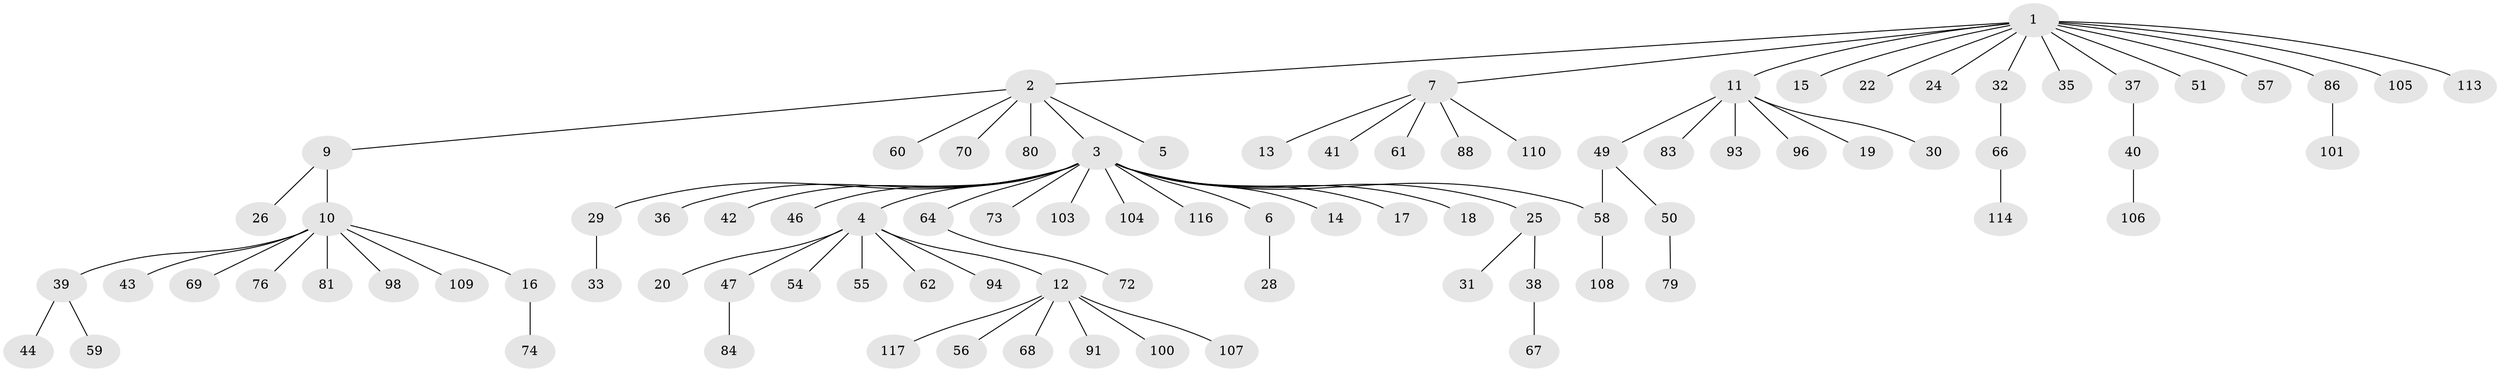 // original degree distribution, {14: 0.008547008547008548, 7: 0.017094017094017096, 18: 0.008547008547008548, 9: 0.017094017094017096, 1: 0.6581196581196581, 3: 0.06837606837606838, 4: 0.03418803418803419, 8: 0.008547008547008548, 2: 0.17094017094017094, 5: 0.008547008547008548}
// Generated by graph-tools (version 1.1) at 2025/41/03/06/25 10:41:47]
// undirected, 89 vertices, 89 edges
graph export_dot {
graph [start="1"]
  node [color=gray90,style=filled];
  1 [super="+82"];
  2 [super="+21"];
  3 [super="+23"];
  4 [super="+99"];
  5;
  6 [super="+8"];
  7 [super="+27"];
  9 [super="+65"];
  10 [super="+92"];
  11 [super="+48"];
  12 [super="+45"];
  13;
  14;
  15;
  16 [super="+53"];
  17;
  18;
  19 [super="+87"];
  20 [super="+78"];
  22;
  24;
  25 [super="+71"];
  26;
  28 [super="+75"];
  29;
  30 [super="+77"];
  31;
  32 [super="+90"];
  33 [super="+34"];
  35;
  36 [super="+115"];
  37;
  38;
  39 [super="+112"];
  40 [super="+111"];
  41;
  42 [super="+52"];
  43;
  44;
  46;
  47;
  49;
  50 [super="+63"];
  51 [super="+89"];
  54;
  55;
  56;
  57;
  58 [super="+85"];
  59;
  60;
  61;
  62;
  64 [super="+95"];
  66;
  67;
  68;
  69;
  70;
  72;
  73 [super="+102"];
  74;
  76;
  79;
  80 [super="+97"];
  81;
  83;
  84;
  86;
  88;
  91;
  93;
  94;
  96;
  98;
  100;
  101;
  103;
  104;
  105;
  106;
  107;
  108;
  109;
  110;
  113;
  114;
  116;
  117;
  1 -- 2;
  1 -- 7;
  1 -- 11;
  1 -- 15;
  1 -- 22;
  1 -- 24;
  1 -- 32;
  1 -- 35;
  1 -- 37;
  1 -- 51;
  1 -- 57;
  1 -- 86;
  1 -- 113;
  1 -- 105;
  2 -- 3;
  2 -- 5;
  2 -- 9;
  2 -- 60;
  2 -- 80;
  2 -- 70;
  3 -- 4;
  3 -- 6;
  3 -- 14;
  3 -- 17;
  3 -- 18;
  3 -- 25;
  3 -- 29;
  3 -- 36;
  3 -- 42;
  3 -- 46;
  3 -- 64;
  3 -- 73;
  3 -- 103;
  3 -- 104;
  3 -- 116;
  3 -- 58;
  4 -- 12;
  4 -- 20;
  4 -- 47;
  4 -- 54;
  4 -- 55;
  4 -- 62;
  4 -- 94;
  6 -- 28;
  7 -- 13;
  7 -- 41;
  7 -- 61;
  7 -- 88;
  7 -- 110;
  9 -- 10;
  9 -- 26;
  10 -- 16;
  10 -- 39;
  10 -- 43;
  10 -- 69;
  10 -- 76;
  10 -- 81;
  10 -- 98;
  10 -- 109;
  11 -- 19;
  11 -- 30;
  11 -- 49;
  11 -- 83;
  11 -- 93;
  11 -- 96;
  12 -- 56;
  12 -- 117;
  12 -- 100;
  12 -- 68;
  12 -- 91;
  12 -- 107;
  16 -- 74;
  25 -- 31;
  25 -- 38;
  29 -- 33;
  32 -- 66;
  37 -- 40;
  38 -- 67;
  39 -- 44;
  39 -- 59;
  40 -- 106;
  47 -- 84;
  49 -- 50;
  49 -- 58;
  50 -- 79;
  58 -- 108;
  64 -- 72;
  66 -- 114;
  86 -- 101;
}
